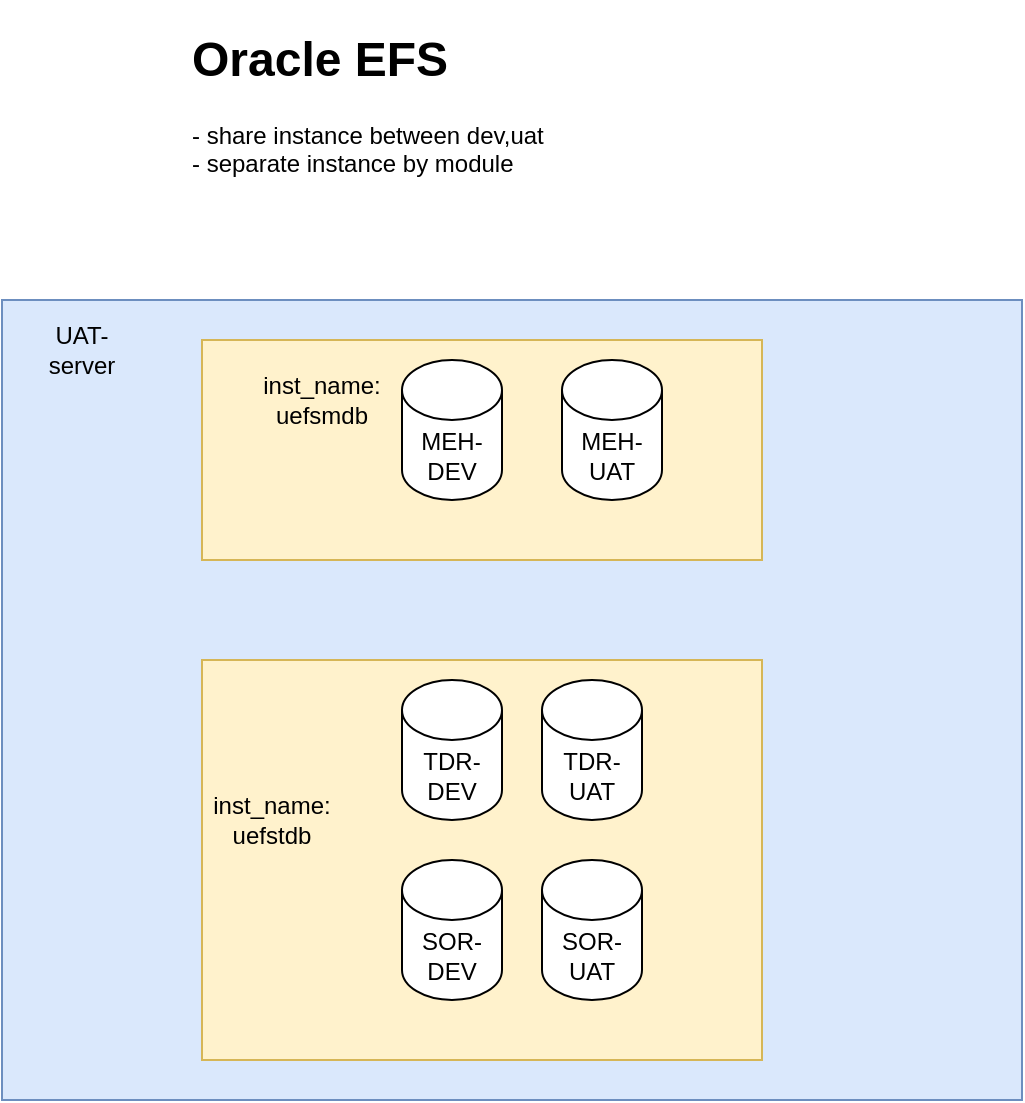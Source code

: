 <mxfile version="17.4.5" type="github">
  <diagram id="AUjfPKk9v4_CdtnG9sfX" name="Page-1">
    <mxGraphModel dx="1038" dy="513" grid="1" gridSize="10" guides="1" tooltips="1" connect="1" arrows="1" fold="1" page="1" pageScale="1" pageWidth="4681" pageHeight="3300" math="0" shadow="0">
      <root>
        <mxCell id="0" />
        <mxCell id="1" parent="0" />
        <mxCell id="4voHU0MuQgDVF8V4lzb6-1" value="" style="rounded=0;whiteSpace=wrap;html=1;fillColor=#dae8fc;strokeColor=#6c8ebf;" vertex="1" parent="1">
          <mxGeometry x="150" y="200" width="510" height="400" as="geometry" />
        </mxCell>
        <mxCell id="4voHU0MuQgDVF8V4lzb6-3" value="UAT-server&lt;br&gt;" style="text;html=1;strokeColor=none;fillColor=none;align=center;verticalAlign=middle;whiteSpace=wrap;rounded=0;" vertex="1" parent="1">
          <mxGeometry x="160" y="210" width="60" height="30" as="geometry" />
        </mxCell>
        <mxCell id="4voHU0MuQgDVF8V4lzb6-6" value="" style="rounded=0;whiteSpace=wrap;html=1;fillColor=#fff2cc;strokeColor=#d6b656;" vertex="1" parent="1">
          <mxGeometry x="250" y="220" width="280" height="110" as="geometry" />
        </mxCell>
        <mxCell id="4voHU0MuQgDVF8V4lzb6-7" value="inst_name: uefsmdb" style="text;html=1;strokeColor=none;fillColor=none;align=center;verticalAlign=middle;whiteSpace=wrap;rounded=0;" vertex="1" parent="1">
          <mxGeometry x="260" y="230" width="100" height="40" as="geometry" />
        </mxCell>
        <mxCell id="4voHU0MuQgDVF8V4lzb6-8" value="" style="rounded=0;whiteSpace=wrap;html=1;fillColor=#fff2cc;strokeColor=#d6b656;" vertex="1" parent="1">
          <mxGeometry x="250" y="380" width="280" height="200" as="geometry" />
        </mxCell>
        <mxCell id="4voHU0MuQgDVF8V4lzb6-9" value="inst_name:&lt;br&gt;uefstdb" style="text;html=1;strokeColor=none;fillColor=none;align=center;verticalAlign=middle;whiteSpace=wrap;rounded=0;" vertex="1" parent="1">
          <mxGeometry x="240" y="440" width="90" height="40" as="geometry" />
        </mxCell>
        <mxCell id="4voHU0MuQgDVF8V4lzb6-10" value="MEH-DEV" style="shape=cylinder3;whiteSpace=wrap;html=1;boundedLbl=1;backgroundOutline=1;size=15;" vertex="1" parent="1">
          <mxGeometry x="350" y="230" width="50" height="70" as="geometry" />
        </mxCell>
        <mxCell id="4voHU0MuQgDVF8V4lzb6-12" value="MEH-UAT" style="shape=cylinder3;whiteSpace=wrap;html=1;boundedLbl=1;backgroundOutline=1;size=15;" vertex="1" parent="1">
          <mxGeometry x="430" y="230" width="50" height="70" as="geometry" />
        </mxCell>
        <mxCell id="4voHU0MuQgDVF8V4lzb6-13" value="TDR-DEV" style="shape=cylinder3;whiteSpace=wrap;html=1;boundedLbl=1;backgroundOutline=1;size=15;" vertex="1" parent="1">
          <mxGeometry x="350" y="390" width="50" height="70" as="geometry" />
        </mxCell>
        <mxCell id="4voHU0MuQgDVF8V4lzb6-14" value="TDR-UAT" style="shape=cylinder3;whiteSpace=wrap;html=1;boundedLbl=1;backgroundOutline=1;size=15;" vertex="1" parent="1">
          <mxGeometry x="420" y="390" width="50" height="70" as="geometry" />
        </mxCell>
        <mxCell id="4voHU0MuQgDVF8V4lzb6-15" value="SOR-DEV" style="shape=cylinder3;whiteSpace=wrap;html=1;boundedLbl=1;backgroundOutline=1;size=15;" vertex="1" parent="1">
          <mxGeometry x="350" y="480" width="50" height="70" as="geometry" />
        </mxCell>
        <mxCell id="4voHU0MuQgDVF8V4lzb6-16" value="SOR-UAT" style="shape=cylinder3;whiteSpace=wrap;html=1;boundedLbl=1;backgroundOutline=1;size=15;" vertex="1" parent="1">
          <mxGeometry x="420" y="480" width="50" height="70" as="geometry" />
        </mxCell>
        <mxCell id="4voHU0MuQgDVF8V4lzb6-17" value="&lt;h1&gt;&lt;span&gt;Oracle EFS&lt;/span&gt;&lt;br&gt;&lt;/h1&gt;&lt;div&gt;- share instance between dev,uat&lt;/div&gt;&lt;div&gt;- separate instance by module&lt;/div&gt;" style="text;html=1;strokeColor=none;fillColor=none;spacing=5;spacingTop=-20;whiteSpace=wrap;overflow=hidden;rounded=0;" vertex="1" parent="1">
          <mxGeometry x="240" y="60" width="190" height="120" as="geometry" />
        </mxCell>
      </root>
    </mxGraphModel>
  </diagram>
</mxfile>
